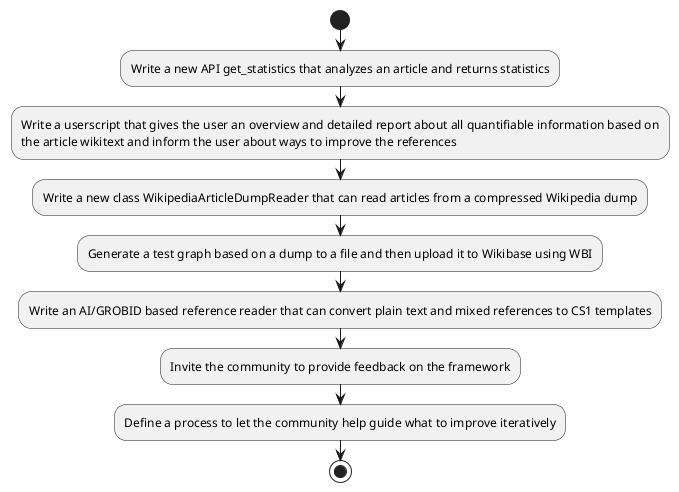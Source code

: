 @startuml
'https://plantuml.com/activity-diagram-beta

start
:Write a new API get_statistics that analyzes an article and returns statistics;
:Write a userscript that gives the user an overview and detailed report about all quantifiable information based on
the article wikitext and inform the user about ways to improve the references;
:Write a new class WikipediaArticleDumpReader that can read articles from a compressed Wikipedia dump;
:Generate a test graph based on a dump to a file and then upload it to Wikibase using WBI;
:Write an AI/GROBID based reference reader that can convert plain text and mixed references to CS1 templates;
:Invite the community to provide feedback on the framework;
:Define a process to let the community help guide what to improve iteratively;
stop

@enduml
